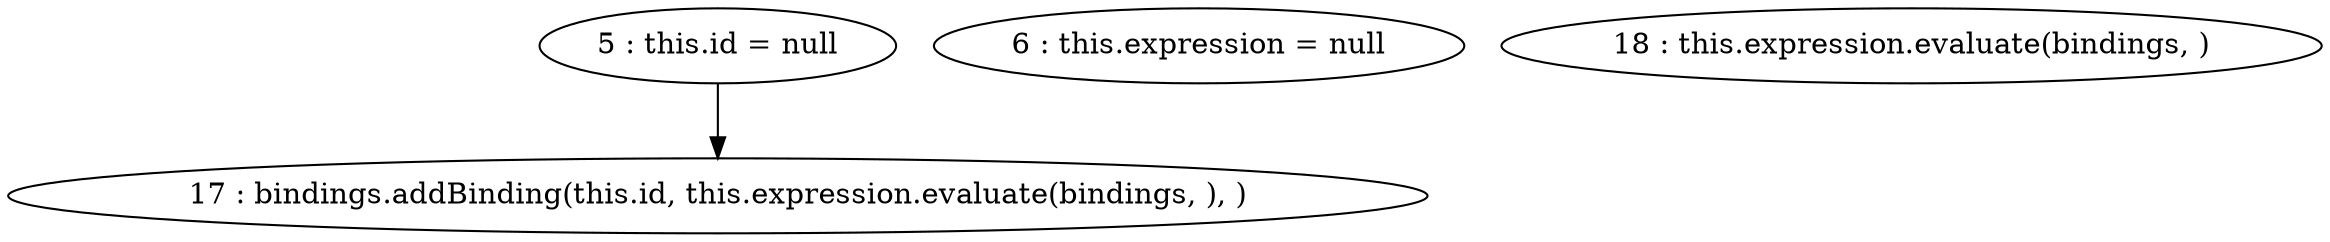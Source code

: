 digraph G {
"5 : this.id = null"
"5 : this.id = null" -> "17 : bindings.addBinding(this.id, this.expression.evaluate(bindings, ), )"
"6 : this.expression = null"
"17 : bindings.addBinding(this.id, this.expression.evaluate(bindings, ), )"
"18 : this.expression.evaluate(bindings, )"
}